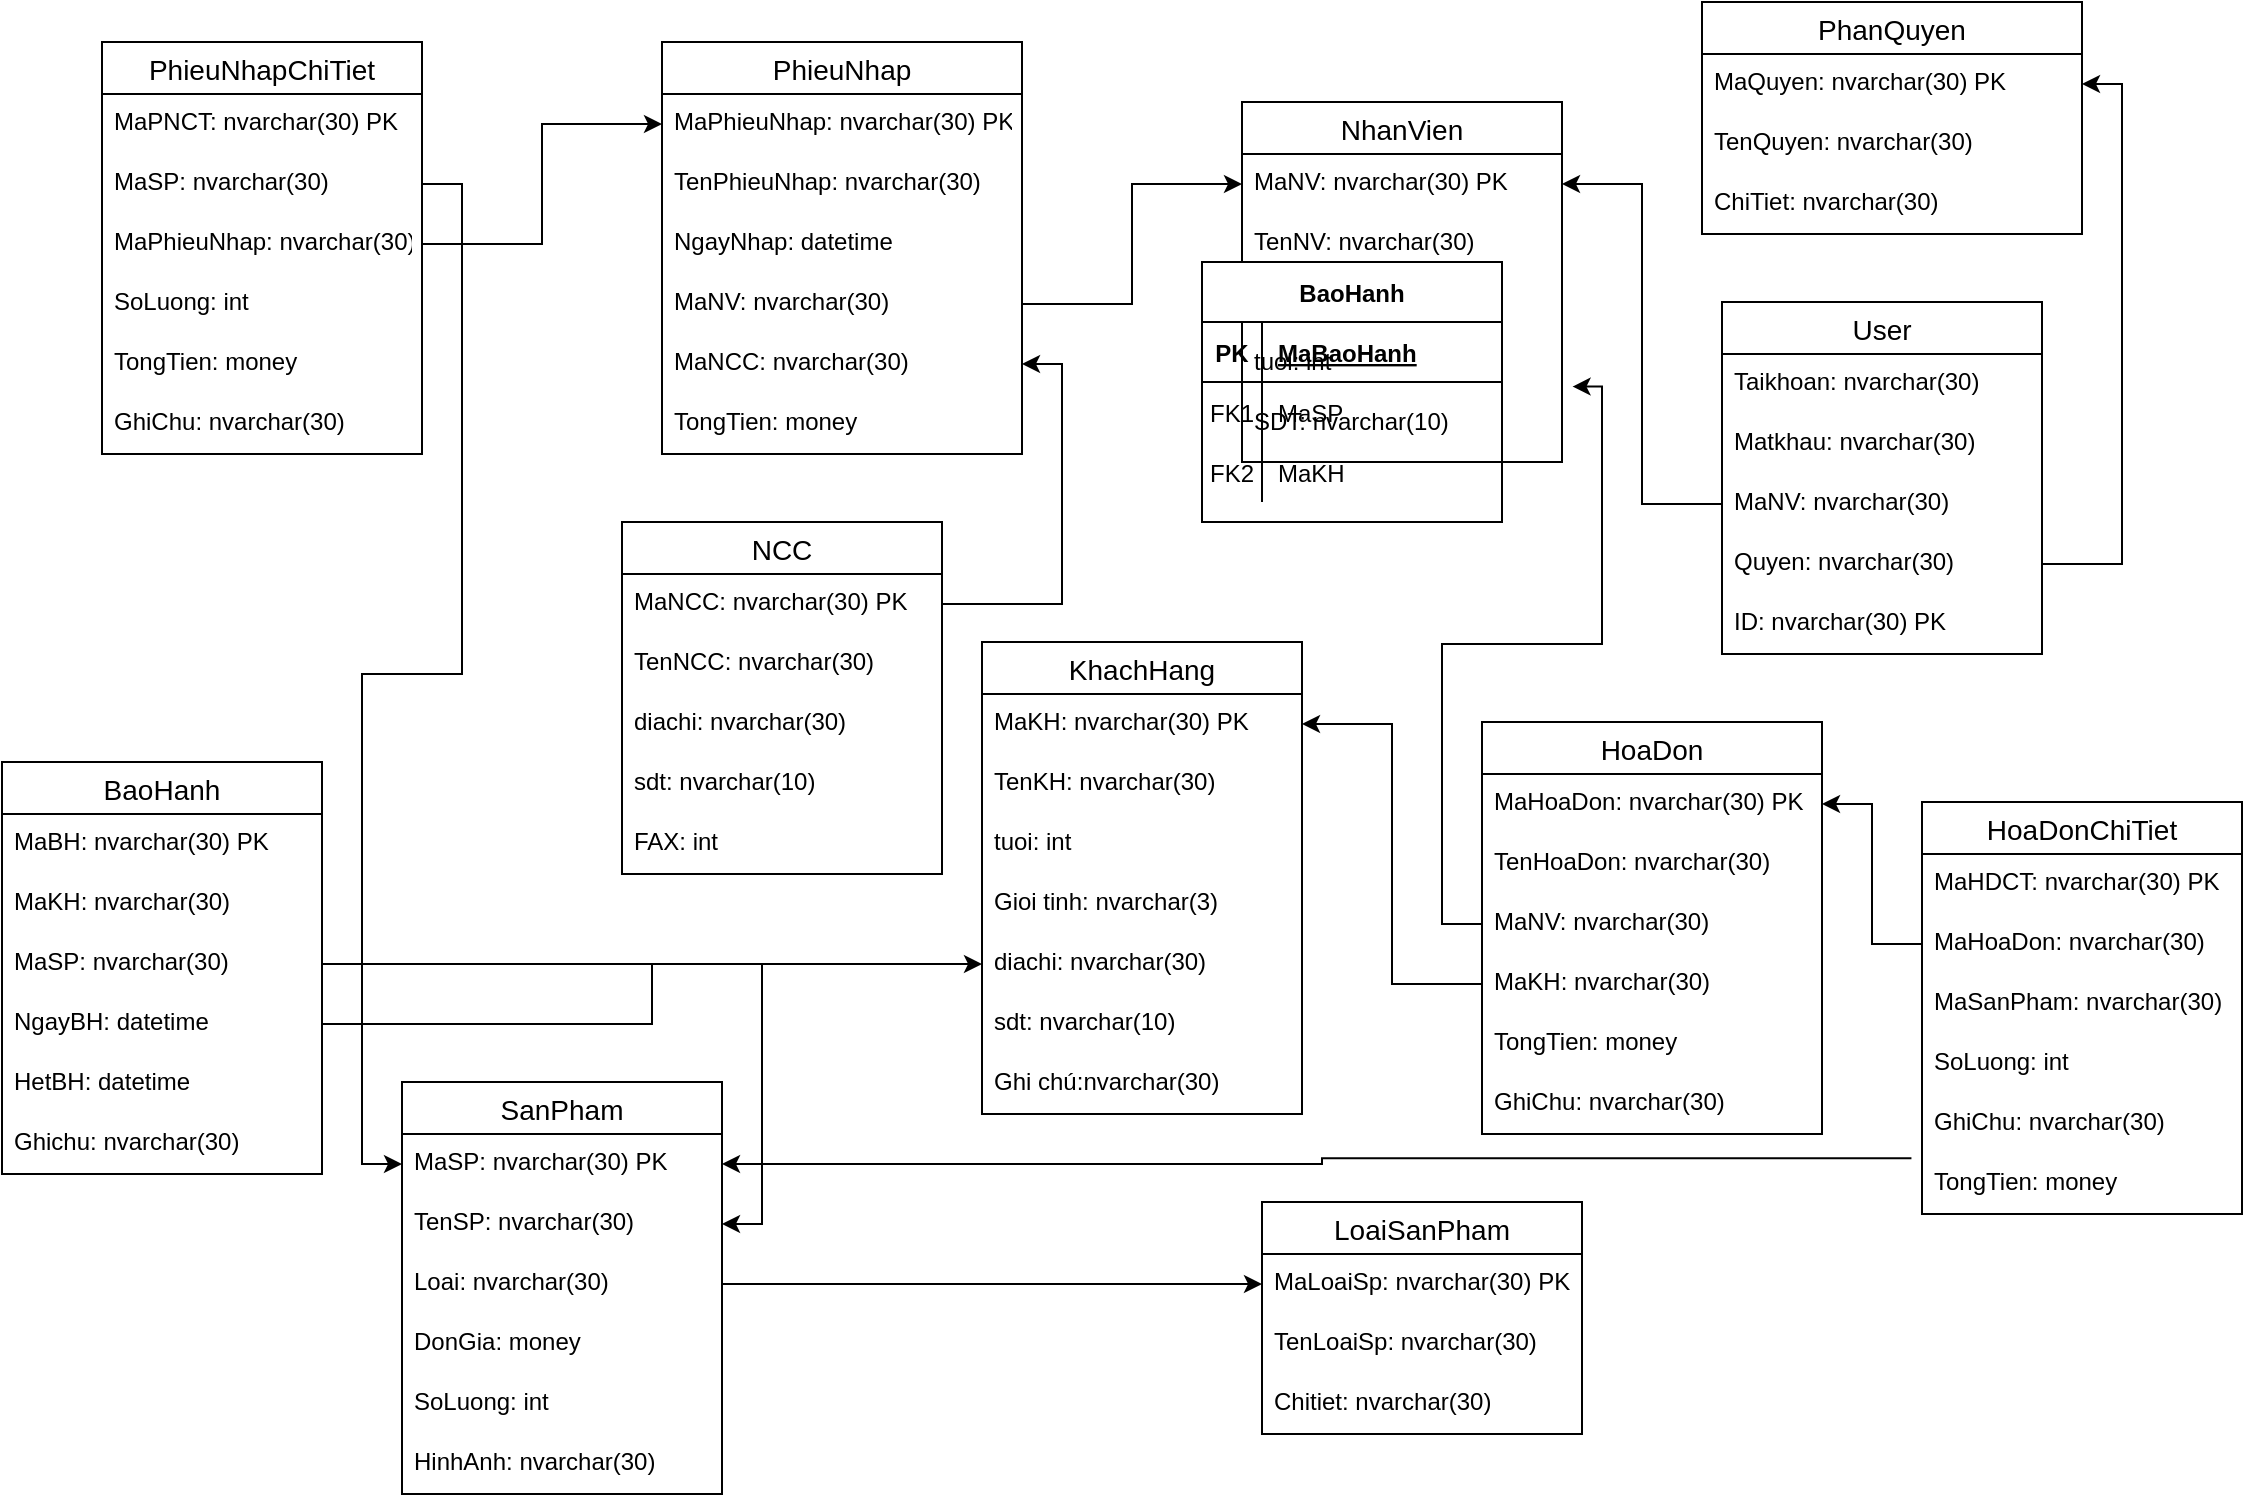 <mxfile version="13.7.7" type="github">
  <diagram id="R2lEEEUBdFMjLlhIrx00" name="Page-1">
    <mxGraphModel dx="1303" dy="728" grid="1" gridSize="10" guides="1" tooltips="1" connect="1" arrows="1" fold="1" page="1" pageScale="1" pageWidth="1169" pageHeight="1654" math="0" shadow="0" extFonts="Permanent Marker^https://fonts.googleapis.com/css?family=Permanent+Marker">
      <root>
        <mxCell id="0" />
        <mxCell id="1" parent="0" />
        <mxCell id="YLLZA9CyrhAG9IfyDsuY-86" style="edgeStyle=orthogonalEdgeStyle;rounded=0;orthogonalLoop=1;jettySize=auto;html=1;entryX=1;entryY=0.5;entryDx=0;entryDy=0;" edge="1" parent="1" source="YLLZA9CyrhAG9IfyDsuY-12" target="YLLZA9CyrhAG9IfyDsuY-4">
          <mxGeometry relative="1" as="geometry" />
        </mxCell>
        <mxCell id="YLLZA9CyrhAG9IfyDsuY-87" style="edgeStyle=orthogonalEdgeStyle;rounded=0;orthogonalLoop=1;jettySize=auto;html=1;entryX=1;entryY=0.5;entryDx=0;entryDy=0;" edge="1" parent="1" source="YLLZA9CyrhAG9IfyDsuY-19" target="YLLZA9CyrhAG9IfyDsuY-15">
          <mxGeometry relative="1" as="geometry" />
        </mxCell>
        <mxCell id="YLLZA9CyrhAG9IfyDsuY-88" style="edgeStyle=orthogonalEdgeStyle;rounded=0;orthogonalLoop=1;jettySize=auto;html=1;entryX=0;entryY=0.5;entryDx=0;entryDy=0;" edge="1" parent="1" source="YLLZA9CyrhAG9IfyDsuY-24" target="YLLZA9CyrhAG9IfyDsuY-4">
          <mxGeometry relative="1" as="geometry" />
        </mxCell>
        <mxCell id="YLLZA9CyrhAG9IfyDsuY-89" style="edgeStyle=orthogonalEdgeStyle;rounded=0;orthogonalLoop=1;jettySize=auto;html=1;entryX=1;entryY=0.5;entryDx=0;entryDy=0;" edge="1" parent="1" source="YLLZA9CyrhAG9IfyDsuY-30" target="YLLZA9CyrhAG9IfyDsuY-28">
          <mxGeometry relative="1" as="geometry" />
        </mxCell>
        <mxCell id="YLLZA9CyrhAG9IfyDsuY-20" value="PhieuNhap" style="swimlane;fontStyle=0;childLayout=stackLayout;horizontal=1;startSize=26;horizontalStack=0;resizeParent=1;resizeParentMax=0;resizeLast=0;collapsible=1;marginBottom=0;align=center;fontSize=14;" vertex="1" parent="1">
          <mxGeometry x="340" y="620" width="180" height="206" as="geometry" />
        </mxCell>
        <mxCell id="YLLZA9CyrhAG9IfyDsuY-21" value="MaPhieuNhap: nvarchar(30) PK" style="text;strokeColor=none;fillColor=none;spacingLeft=4;spacingRight=4;overflow=hidden;rotatable=0;points=[[0,0.5],[1,0.5]];portConstraint=eastwest;fontSize=12;" vertex="1" parent="YLLZA9CyrhAG9IfyDsuY-20">
          <mxGeometry y="26" width="180" height="30" as="geometry" />
        </mxCell>
        <mxCell id="YLLZA9CyrhAG9IfyDsuY-22" value="TenPhieuNhap: nvarchar(30)" style="text;strokeColor=none;fillColor=none;spacingLeft=4;spacingRight=4;overflow=hidden;rotatable=0;points=[[0,0.5],[1,0.5]];portConstraint=eastwest;fontSize=12;" vertex="1" parent="YLLZA9CyrhAG9IfyDsuY-20">
          <mxGeometry y="56" width="180" height="30" as="geometry" />
        </mxCell>
        <mxCell id="YLLZA9CyrhAG9IfyDsuY-23" value="NgayNhap: datetime" style="text;strokeColor=none;fillColor=none;spacingLeft=4;spacingRight=4;overflow=hidden;rotatable=0;points=[[0,0.5],[1,0.5]];portConstraint=eastwest;fontSize=12;" vertex="1" parent="YLLZA9CyrhAG9IfyDsuY-20">
          <mxGeometry y="86" width="180" height="30" as="geometry" />
        </mxCell>
        <mxCell id="YLLZA9CyrhAG9IfyDsuY-24" value="MaNV: nvarchar(30)" style="text;strokeColor=none;fillColor=none;spacingLeft=4;spacingRight=4;overflow=hidden;rotatable=0;points=[[0,0.5],[1,0.5]];portConstraint=eastwest;fontSize=12;" vertex="1" parent="YLLZA9CyrhAG9IfyDsuY-20">
          <mxGeometry y="116" width="180" height="30" as="geometry" />
        </mxCell>
        <mxCell id="YLLZA9CyrhAG9IfyDsuY-28" value="MaNCC: nvarchar(30)" style="text;strokeColor=none;fillColor=none;spacingLeft=4;spacingRight=4;overflow=hidden;rotatable=0;points=[[0,0.5],[1,0.5]];portConstraint=eastwest;fontSize=12;" vertex="1" parent="YLLZA9CyrhAG9IfyDsuY-20">
          <mxGeometry y="146" width="180" height="30" as="geometry" />
        </mxCell>
        <mxCell id="YLLZA9CyrhAG9IfyDsuY-39" value="TongTien: money" style="text;strokeColor=none;fillColor=none;spacingLeft=4;spacingRight=4;overflow=hidden;rotatable=0;points=[[0,0.5],[1,0.5]];portConstraint=eastwest;fontSize=12;" vertex="1" parent="YLLZA9CyrhAG9IfyDsuY-20">
          <mxGeometry y="176" width="180" height="30" as="geometry" />
        </mxCell>
        <mxCell id="YLLZA9CyrhAG9IfyDsuY-3" value="NhanVien" style="swimlane;fontStyle=0;childLayout=stackLayout;horizontal=1;startSize=26;horizontalStack=0;resizeParent=1;resizeParentMax=0;resizeLast=0;collapsible=1;marginBottom=0;align=center;fontSize=14;" vertex="1" parent="1">
          <mxGeometry x="630" y="650" width="160" height="180" as="geometry" />
        </mxCell>
        <mxCell id="YLLZA9CyrhAG9IfyDsuY-4" value="MaNV: nvarchar(30) PK" style="text;strokeColor=none;fillColor=none;spacingLeft=4;spacingRight=4;overflow=hidden;rotatable=0;points=[[0,0.5],[1,0.5]];portConstraint=eastwest;fontSize=12;" vertex="1" parent="YLLZA9CyrhAG9IfyDsuY-3">
          <mxGeometry y="26" width="160" height="30" as="geometry" />
        </mxCell>
        <mxCell id="YLLZA9CyrhAG9IfyDsuY-5" value="TenNV: nvarchar(30)" style="text;strokeColor=none;fillColor=none;spacingLeft=4;spacingRight=4;overflow=hidden;rotatable=0;points=[[0,0.5],[1,0.5]];portConstraint=eastwest;fontSize=12;" vertex="1" parent="YLLZA9CyrhAG9IfyDsuY-3">
          <mxGeometry y="56" width="160" height="30" as="geometry" />
        </mxCell>
        <mxCell id="YLLZA9CyrhAG9IfyDsuY-7" value="diachi: nvarchar(30)" style="text;strokeColor=none;fillColor=none;spacingLeft=4;spacingRight=4;overflow=hidden;rotatable=0;points=[[0,0.5],[1,0.5]];portConstraint=eastwest;fontSize=12;" vertex="1" parent="YLLZA9CyrhAG9IfyDsuY-3">
          <mxGeometry y="86" width="160" height="30" as="geometry" />
        </mxCell>
        <mxCell id="YLLZA9CyrhAG9IfyDsuY-8" value="tuoi: int" style="text;strokeColor=none;fillColor=none;spacingLeft=4;spacingRight=4;overflow=hidden;rotatable=0;points=[[0,0.5],[1,0.5]];portConstraint=eastwest;fontSize=12;" vertex="1" parent="YLLZA9CyrhAG9IfyDsuY-3">
          <mxGeometry y="116" width="160" height="30" as="geometry" />
        </mxCell>
        <mxCell id="YLLZA9CyrhAG9IfyDsuY-6" value="SDT: nvarchar(10)" style="text;strokeColor=none;fillColor=none;spacingLeft=4;spacingRight=4;overflow=hidden;rotatable=0;points=[[0,0.5],[1,0.5]];portConstraint=eastwest;fontSize=12;" vertex="1" parent="YLLZA9CyrhAG9IfyDsuY-3">
          <mxGeometry y="146" width="160" height="34" as="geometry" />
        </mxCell>
        <mxCell id="YLLZA9CyrhAG9IfyDsuY-9" value="User" style="swimlane;fontStyle=0;childLayout=stackLayout;horizontal=1;startSize=26;horizontalStack=0;resizeParent=1;resizeParentMax=0;resizeLast=0;collapsible=1;marginBottom=0;align=center;fontSize=14;" vertex="1" parent="1">
          <mxGeometry x="870" y="750" width="160" height="176" as="geometry" />
        </mxCell>
        <mxCell id="YLLZA9CyrhAG9IfyDsuY-10" value="Taikhoan: nvarchar(30)" style="text;strokeColor=none;fillColor=none;spacingLeft=4;spacingRight=4;overflow=hidden;rotatable=0;points=[[0,0.5],[1,0.5]];portConstraint=eastwest;fontSize=12;" vertex="1" parent="YLLZA9CyrhAG9IfyDsuY-9">
          <mxGeometry y="26" width="160" height="30" as="geometry" />
        </mxCell>
        <mxCell id="YLLZA9CyrhAG9IfyDsuY-11" value="Matkhau: nvarchar(30)" style="text;strokeColor=none;fillColor=none;spacingLeft=4;spacingRight=4;overflow=hidden;rotatable=0;points=[[0,0.5],[1,0.5]];portConstraint=eastwest;fontSize=12;" vertex="1" parent="YLLZA9CyrhAG9IfyDsuY-9">
          <mxGeometry y="56" width="160" height="30" as="geometry" />
        </mxCell>
        <mxCell id="YLLZA9CyrhAG9IfyDsuY-12" value="MaNV: nvarchar(30)" style="text;strokeColor=none;fillColor=none;spacingLeft=4;spacingRight=4;overflow=hidden;rotatable=0;points=[[0,0.5],[1,0.5]];portConstraint=eastwest;fontSize=12;" vertex="1" parent="YLLZA9CyrhAG9IfyDsuY-9">
          <mxGeometry y="86" width="160" height="30" as="geometry" />
        </mxCell>
        <mxCell id="YLLZA9CyrhAG9IfyDsuY-19" value="Quyen: nvarchar(30)" style="text;strokeColor=none;fillColor=none;spacingLeft=4;spacingRight=4;overflow=hidden;rotatable=0;points=[[0,0.5],[1,0.5]];portConstraint=eastwest;fontSize=12;" vertex="1" parent="YLLZA9CyrhAG9IfyDsuY-9">
          <mxGeometry y="116" width="160" height="30" as="geometry" />
        </mxCell>
        <mxCell id="YLLZA9CyrhAG9IfyDsuY-13" value="ID: nvarchar(30) PK" style="text;strokeColor=none;fillColor=none;spacingLeft=4;spacingRight=4;overflow=hidden;rotatable=0;points=[[0,0.5],[1,0.5]];portConstraint=eastwest;fontSize=12;" vertex="1" parent="YLLZA9CyrhAG9IfyDsuY-9">
          <mxGeometry y="146" width="160" height="30" as="geometry" />
        </mxCell>
        <mxCell id="YLLZA9CyrhAG9IfyDsuY-35" value="PhieuNhapChiTiet" style="swimlane;fontStyle=0;childLayout=stackLayout;horizontal=1;startSize=26;horizontalStack=0;resizeParent=1;resizeParentMax=0;resizeLast=0;collapsible=1;marginBottom=0;align=center;fontSize=14;" vertex="1" parent="1">
          <mxGeometry x="60" y="620" width="160" height="206" as="geometry" />
        </mxCell>
        <mxCell id="YLLZA9CyrhAG9IfyDsuY-36" value="MaPNCT: nvarchar(30) PK" style="text;strokeColor=none;fillColor=none;spacingLeft=4;spacingRight=4;overflow=hidden;rotatable=0;points=[[0,0.5],[1,0.5]];portConstraint=eastwest;fontSize=12;" vertex="1" parent="YLLZA9CyrhAG9IfyDsuY-35">
          <mxGeometry y="26" width="160" height="30" as="geometry" />
        </mxCell>
        <mxCell id="YLLZA9CyrhAG9IfyDsuY-37" value="MaSP: nvarchar(30)" style="text;strokeColor=none;fillColor=none;spacingLeft=4;spacingRight=4;overflow=hidden;rotatable=0;points=[[0,0.5],[1,0.5]];portConstraint=eastwest;fontSize=12;" vertex="1" parent="YLLZA9CyrhAG9IfyDsuY-35">
          <mxGeometry y="56" width="160" height="30" as="geometry" />
        </mxCell>
        <mxCell id="YLLZA9CyrhAG9IfyDsuY-38" value="MaPhieuNhap: nvarchar(30)" style="text;strokeColor=none;fillColor=none;spacingLeft=4;spacingRight=4;overflow=hidden;rotatable=0;points=[[0,0.5],[1,0.5]];portConstraint=eastwest;fontSize=12;" vertex="1" parent="YLLZA9CyrhAG9IfyDsuY-35">
          <mxGeometry y="86" width="160" height="30" as="geometry" />
        </mxCell>
        <mxCell id="YLLZA9CyrhAG9IfyDsuY-40" value="SoLuong: int" style="text;strokeColor=none;fillColor=none;spacingLeft=4;spacingRight=4;overflow=hidden;rotatable=0;points=[[0,0.5],[1,0.5]];portConstraint=eastwest;fontSize=12;" vertex="1" parent="YLLZA9CyrhAG9IfyDsuY-35">
          <mxGeometry y="116" width="160" height="30" as="geometry" />
        </mxCell>
        <mxCell id="YLLZA9CyrhAG9IfyDsuY-41" value="TongTien: money" style="text;strokeColor=none;fillColor=none;spacingLeft=4;spacingRight=4;overflow=hidden;rotatable=0;points=[[0,0.5],[1,0.5]];portConstraint=eastwest;fontSize=12;" vertex="1" parent="YLLZA9CyrhAG9IfyDsuY-35">
          <mxGeometry y="146" width="160" height="30" as="geometry" />
        </mxCell>
        <mxCell id="YLLZA9CyrhAG9IfyDsuY-42" value="GhiChu: nvarchar(30)" style="text;strokeColor=none;fillColor=none;spacingLeft=4;spacingRight=4;overflow=hidden;rotatable=0;points=[[0,0.5],[1,0.5]];portConstraint=eastwest;fontSize=12;" vertex="1" parent="YLLZA9CyrhAG9IfyDsuY-35">
          <mxGeometry y="176" width="160" height="30" as="geometry" />
        </mxCell>
        <mxCell id="YLLZA9CyrhAG9IfyDsuY-98" style="edgeStyle=orthogonalEdgeStyle;rounded=0;orthogonalLoop=1;jettySize=auto;html=1;entryX=0;entryY=0.5;entryDx=0;entryDy=0;" edge="1" parent="1" source="YLLZA9CyrhAG9IfyDsuY-38" target="YLLZA9CyrhAG9IfyDsuY-21">
          <mxGeometry relative="1" as="geometry" />
        </mxCell>
        <mxCell id="YLLZA9CyrhAG9IfyDsuY-99" style="edgeStyle=orthogonalEdgeStyle;rounded=0;orthogonalLoop=1;jettySize=auto;html=1;entryX=0;entryY=0.5;entryDx=0;entryDy=0;" edge="1" parent="1" source="YLLZA9CyrhAG9IfyDsuY-37" target="YLLZA9CyrhAG9IfyDsuY-72">
          <mxGeometry relative="1" as="geometry" />
        </mxCell>
        <mxCell id="YLLZA9CyrhAG9IfyDsuY-101" style="edgeStyle=orthogonalEdgeStyle;rounded=0;orthogonalLoop=1;jettySize=auto;html=1;entryX=0;entryY=0.5;entryDx=0;entryDy=0;" edge="1" parent="1" source="YLLZA9CyrhAG9IfyDsuY-74" target="YLLZA9CyrhAG9IfyDsuY-79">
          <mxGeometry relative="1" as="geometry" />
        </mxCell>
        <mxCell id="YLLZA9CyrhAG9IfyDsuY-71" value="SanPham" style="swimlane;fontStyle=0;childLayout=stackLayout;horizontal=1;startSize=26;horizontalStack=0;resizeParent=1;resizeParentMax=0;resizeLast=0;collapsible=1;marginBottom=0;align=center;fontSize=14;" vertex="1" parent="1">
          <mxGeometry x="210" y="1140" width="160" height="206" as="geometry" />
        </mxCell>
        <mxCell id="YLLZA9CyrhAG9IfyDsuY-72" value="MaSP: nvarchar(30) PK" style="text;strokeColor=none;fillColor=none;spacingLeft=4;spacingRight=4;overflow=hidden;rotatable=0;points=[[0,0.5],[1,0.5]];portConstraint=eastwest;fontSize=12;" vertex="1" parent="YLLZA9CyrhAG9IfyDsuY-71">
          <mxGeometry y="26" width="160" height="30" as="geometry" />
        </mxCell>
        <mxCell id="YLLZA9CyrhAG9IfyDsuY-73" value="TenSP: nvarchar(30)" style="text;strokeColor=none;fillColor=none;spacingLeft=4;spacingRight=4;overflow=hidden;rotatable=0;points=[[0,0.5],[1,0.5]];portConstraint=eastwest;fontSize=12;" vertex="1" parent="YLLZA9CyrhAG9IfyDsuY-71">
          <mxGeometry y="56" width="160" height="30" as="geometry" />
        </mxCell>
        <mxCell id="YLLZA9CyrhAG9IfyDsuY-74" value="Loai: nvarchar(30)" style="text;strokeColor=none;fillColor=none;spacingLeft=4;spacingRight=4;overflow=hidden;rotatable=0;points=[[0,0.5],[1,0.5]];portConstraint=eastwest;fontSize=12;" vertex="1" parent="YLLZA9CyrhAG9IfyDsuY-71">
          <mxGeometry y="86" width="160" height="30" as="geometry" />
        </mxCell>
        <mxCell id="YLLZA9CyrhAG9IfyDsuY-75" value="DonGia: money" style="text;strokeColor=none;fillColor=none;spacingLeft=4;spacingRight=4;overflow=hidden;rotatable=0;points=[[0,0.5],[1,0.5]];portConstraint=eastwest;fontSize=12;" vertex="1" parent="YLLZA9CyrhAG9IfyDsuY-71">
          <mxGeometry y="116" width="160" height="30" as="geometry" />
        </mxCell>
        <mxCell id="YLLZA9CyrhAG9IfyDsuY-77" value="SoLuong: int" style="text;strokeColor=none;fillColor=none;spacingLeft=4;spacingRight=4;overflow=hidden;rotatable=0;points=[[0,0.5],[1,0.5]];portConstraint=eastwest;fontSize=12;" vertex="1" parent="YLLZA9CyrhAG9IfyDsuY-71">
          <mxGeometry y="146" width="160" height="30" as="geometry" />
        </mxCell>
        <mxCell id="YLLZA9CyrhAG9IfyDsuY-76" value="HinhAnh: nvarchar(30)" style="text;strokeColor=none;fillColor=none;spacingLeft=4;spacingRight=4;overflow=hidden;rotatable=0;points=[[0,0.5],[1,0.5]];portConstraint=eastwest;fontSize=12;" vertex="1" parent="YLLZA9CyrhAG9IfyDsuY-71">
          <mxGeometry y="176" width="160" height="30" as="geometry" />
        </mxCell>
        <mxCell id="YLLZA9CyrhAG9IfyDsuY-43" value="HoaDon" style="swimlane;fontStyle=0;childLayout=stackLayout;horizontal=1;startSize=26;horizontalStack=0;resizeParent=1;resizeParentMax=0;resizeLast=0;collapsible=1;marginBottom=0;align=center;fontSize=14;" vertex="1" parent="1">
          <mxGeometry x="750" y="960" width="170" height="206" as="geometry" />
        </mxCell>
        <mxCell id="YLLZA9CyrhAG9IfyDsuY-44" value="MaHoaDon: nvarchar(30) PK" style="text;strokeColor=none;fillColor=none;spacingLeft=4;spacingRight=4;overflow=hidden;rotatable=0;points=[[0,0.5],[1,0.5]];portConstraint=eastwest;fontSize=12;" vertex="1" parent="YLLZA9CyrhAG9IfyDsuY-43">
          <mxGeometry y="26" width="170" height="30" as="geometry" />
        </mxCell>
        <mxCell id="YLLZA9CyrhAG9IfyDsuY-45" value="TenHoaDon: nvarchar(30)" style="text;strokeColor=none;fillColor=none;spacingLeft=4;spacingRight=4;overflow=hidden;rotatable=0;points=[[0,0.5],[1,0.5]];portConstraint=eastwest;fontSize=12;" vertex="1" parent="YLLZA9CyrhAG9IfyDsuY-43">
          <mxGeometry y="56" width="170" height="30" as="geometry" />
        </mxCell>
        <mxCell id="YLLZA9CyrhAG9IfyDsuY-46" value="MaNV: nvarchar(30)" style="text;strokeColor=none;fillColor=none;spacingLeft=4;spacingRight=4;overflow=hidden;rotatable=0;points=[[0,0.5],[1,0.5]];portConstraint=eastwest;fontSize=12;" vertex="1" parent="YLLZA9CyrhAG9IfyDsuY-43">
          <mxGeometry y="86" width="170" height="30" as="geometry" />
        </mxCell>
        <mxCell id="YLLZA9CyrhAG9IfyDsuY-60" value="MaKH: nvarchar(30)" style="text;strokeColor=none;fillColor=none;spacingLeft=4;spacingRight=4;overflow=hidden;rotatable=0;points=[[0,0.5],[1,0.5]];portConstraint=eastwest;fontSize=12;" vertex="1" parent="YLLZA9CyrhAG9IfyDsuY-43">
          <mxGeometry y="116" width="170" height="30" as="geometry" />
        </mxCell>
        <mxCell id="YLLZA9CyrhAG9IfyDsuY-62" value="TongTien: money" style="text;strokeColor=none;fillColor=none;spacingLeft=4;spacingRight=4;overflow=hidden;rotatable=0;points=[[0,0.5],[1,0.5]];portConstraint=eastwest;fontSize=12;" vertex="1" parent="YLLZA9CyrhAG9IfyDsuY-43">
          <mxGeometry y="146" width="170" height="30" as="geometry" />
        </mxCell>
        <mxCell id="YLLZA9CyrhAG9IfyDsuY-63" value="GhiChu: nvarchar(30)" style="text;strokeColor=none;fillColor=none;spacingLeft=4;spacingRight=4;overflow=hidden;rotatable=0;points=[[0,0.5],[1,0.5]];portConstraint=eastwest;fontSize=12;" vertex="1" parent="YLLZA9CyrhAG9IfyDsuY-43">
          <mxGeometry y="176" width="170" height="30" as="geometry" />
        </mxCell>
        <mxCell id="YLLZA9CyrhAG9IfyDsuY-110" style="edgeStyle=orthogonalEdgeStyle;rounded=0;orthogonalLoop=1;jettySize=auto;html=1;entryX=1;entryY=0.5;entryDx=0;entryDy=0;exitX=-0.033;exitY=0.07;exitDx=0;exitDy=0;exitPerimeter=0;" edge="1" parent="1" source="YLLZA9CyrhAG9IfyDsuY-69" target="YLLZA9CyrhAG9IfyDsuY-72">
          <mxGeometry relative="1" as="geometry" />
        </mxCell>
        <mxCell id="YLLZA9CyrhAG9IfyDsuY-111" style="edgeStyle=orthogonalEdgeStyle;rounded=0;orthogonalLoop=1;jettySize=auto;html=1;entryX=1;entryY=0.5;entryDx=0;entryDy=0;" edge="1" parent="1" source="YLLZA9CyrhAG9IfyDsuY-66" target="YLLZA9CyrhAG9IfyDsuY-44">
          <mxGeometry relative="1" as="geometry" />
        </mxCell>
        <mxCell id="YLLZA9CyrhAG9IfyDsuY-113" style="edgeStyle=orthogonalEdgeStyle;rounded=0;orthogonalLoop=1;jettySize=auto;html=1;entryX=1.033;entryY=0.876;entryDx=0;entryDy=0;entryPerimeter=0;" edge="1" parent="1" source="YLLZA9CyrhAG9IfyDsuY-46" target="YLLZA9CyrhAG9IfyDsuY-8">
          <mxGeometry relative="1" as="geometry" />
        </mxCell>
        <mxCell id="YLLZA9CyrhAG9IfyDsuY-132" style="edgeStyle=orthogonalEdgeStyle;rounded=0;orthogonalLoop=1;jettySize=auto;html=1;entryX=1;entryY=0.5;entryDx=0;entryDy=0;" edge="1" parent="1" source="YLLZA9CyrhAG9IfyDsuY-60" target="YLLZA9CyrhAG9IfyDsuY-116">
          <mxGeometry relative="1" as="geometry" />
        </mxCell>
        <mxCell id="YLLZA9CyrhAG9IfyDsuY-29" value="NCC" style="swimlane;fontStyle=0;childLayout=stackLayout;horizontal=1;startSize=26;horizontalStack=0;resizeParent=1;resizeParentMax=0;resizeLast=0;collapsible=1;marginBottom=0;align=center;fontSize=14;" vertex="1" parent="1">
          <mxGeometry x="320" y="860" width="160" height="176" as="geometry" />
        </mxCell>
        <mxCell id="YLLZA9CyrhAG9IfyDsuY-30" value="MaNCC: nvarchar(30) PK" style="text;strokeColor=none;fillColor=none;spacingLeft=4;spacingRight=4;overflow=hidden;rotatable=0;points=[[0,0.5],[1,0.5]];portConstraint=eastwest;fontSize=12;" vertex="1" parent="YLLZA9CyrhAG9IfyDsuY-29">
          <mxGeometry y="26" width="160" height="30" as="geometry" />
        </mxCell>
        <mxCell id="YLLZA9CyrhAG9IfyDsuY-31" value="TenNCC: nvarchar(30)" style="text;strokeColor=none;fillColor=none;spacingLeft=4;spacingRight=4;overflow=hidden;rotatable=0;points=[[0,0.5],[1,0.5]];portConstraint=eastwest;fontSize=12;" vertex="1" parent="YLLZA9CyrhAG9IfyDsuY-29">
          <mxGeometry y="56" width="160" height="30" as="geometry" />
        </mxCell>
        <mxCell id="YLLZA9CyrhAG9IfyDsuY-32" value="diachi: nvarchar(30)" style="text;strokeColor=none;fillColor=none;spacingLeft=4;spacingRight=4;overflow=hidden;rotatable=0;points=[[0,0.5],[1,0.5]];portConstraint=eastwest;fontSize=12;" vertex="1" parent="YLLZA9CyrhAG9IfyDsuY-29">
          <mxGeometry y="86" width="160" height="30" as="geometry" />
        </mxCell>
        <mxCell id="YLLZA9CyrhAG9IfyDsuY-33" value="sdt: nvarchar(10)" style="text;strokeColor=none;fillColor=none;spacingLeft=4;spacingRight=4;overflow=hidden;rotatable=0;points=[[0,0.5],[1,0.5]];portConstraint=eastwest;fontSize=12;" vertex="1" parent="YLLZA9CyrhAG9IfyDsuY-29">
          <mxGeometry y="116" width="160" height="30" as="geometry" />
        </mxCell>
        <mxCell id="YLLZA9CyrhAG9IfyDsuY-34" value="FAX: int" style="text;strokeColor=none;fillColor=none;spacingLeft=4;spacingRight=4;overflow=hidden;rotatable=0;points=[[0,0.5],[1,0.5]];portConstraint=eastwest;fontSize=12;" vertex="1" parent="YLLZA9CyrhAG9IfyDsuY-29">
          <mxGeometry y="146" width="160" height="30" as="geometry" />
        </mxCell>
        <mxCell id="nVM3Nf8640uY4-CQAbni-13" style="edgeStyle=orthogonalEdgeStyle;rounded=0;orthogonalLoop=1;jettySize=auto;html=1;entryX=0.5;entryY=0;entryDx=0;entryDy=0;exitX=1;exitY=0.5;exitDx=0;exitDy=0;" edge="1" parent="1" source="XAEyPwpKt_tQeQl33N0e-190" target="XAEyPwpKt_tQeQl33N0e-104">
          <mxGeometry relative="1" as="geometry">
            <mxPoint x="870" y="600" as="sourcePoint" />
          </mxGeometry>
        </mxCell>
        <mxCell id="YLLZA9CyrhAG9IfyDsuY-64" value="HoaDonChiTiet" style="swimlane;fontStyle=0;childLayout=stackLayout;horizontal=1;startSize=26;horizontalStack=0;resizeParent=1;resizeParentMax=0;resizeLast=0;collapsible=1;marginBottom=0;align=center;fontSize=14;" vertex="1" parent="1">
          <mxGeometry x="970" y="1000" width="160" height="206" as="geometry" />
        </mxCell>
        <mxCell id="YLLZA9CyrhAG9IfyDsuY-65" value="MaHDCT: nvarchar(30) PK" style="text;strokeColor=none;fillColor=none;spacingLeft=4;spacingRight=4;overflow=hidden;rotatable=0;points=[[0,0.5],[1,0.5]];portConstraint=eastwest;fontSize=12;" vertex="1" parent="YLLZA9CyrhAG9IfyDsuY-64">
          <mxGeometry y="26" width="160" height="30" as="geometry" />
        </mxCell>
        <mxCell id="YLLZA9CyrhAG9IfyDsuY-66" value="MaHoaDon: nvarchar(30)" style="text;strokeColor=none;fillColor=none;spacingLeft=4;spacingRight=4;overflow=hidden;rotatable=0;points=[[0,0.5],[1,0.5]];portConstraint=eastwest;fontSize=12;" vertex="1" parent="YLLZA9CyrhAG9IfyDsuY-64">
          <mxGeometry y="56" width="160" height="30" as="geometry" />
        </mxCell>
        <mxCell id="YLLZA9CyrhAG9IfyDsuY-67" value="MaSanPham: nvarchar(30)" style="text;strokeColor=none;fillColor=none;spacingLeft=4;spacingRight=4;overflow=hidden;rotatable=0;points=[[0,0.5],[1,0.5]];portConstraint=eastwest;fontSize=12;" vertex="1" parent="YLLZA9CyrhAG9IfyDsuY-64">
          <mxGeometry y="86" width="160" height="30" as="geometry" />
        </mxCell>
        <mxCell id="YLLZA9CyrhAG9IfyDsuY-68" value="SoLuong: int" style="text;strokeColor=none;fillColor=none;spacingLeft=4;spacingRight=4;overflow=hidden;rotatable=0;points=[[0,0.5],[1,0.5]];portConstraint=eastwest;fontSize=12;" vertex="1" parent="YLLZA9CyrhAG9IfyDsuY-64">
          <mxGeometry y="116" width="160" height="30" as="geometry" />
        </mxCell>
        <mxCell id="YLLZA9CyrhAG9IfyDsuY-70" value="GhiChu: nvarchar(30)" style="text;strokeColor=none;fillColor=none;spacingLeft=4;spacingRight=4;overflow=hidden;rotatable=0;points=[[0,0.5],[1,0.5]];portConstraint=eastwest;fontSize=12;" vertex="1" parent="YLLZA9CyrhAG9IfyDsuY-64">
          <mxGeometry y="146" width="160" height="30" as="geometry" />
        </mxCell>
        <mxCell id="YLLZA9CyrhAG9IfyDsuY-69" value="TongTien: money" style="text;strokeColor=none;fillColor=none;spacingLeft=4;spacingRight=4;overflow=hidden;rotatable=0;points=[[0,0.5],[1,0.5]];portConstraint=eastwest;fontSize=12;" vertex="1" parent="YLLZA9CyrhAG9IfyDsuY-64">
          <mxGeometry y="176" width="160" height="30" as="geometry" />
        </mxCell>
        <mxCell id="YLLZA9CyrhAG9IfyDsuY-78" value="LoaiSanPham" style="swimlane;fontStyle=0;childLayout=stackLayout;horizontal=1;startSize=26;horizontalStack=0;resizeParent=1;resizeParentMax=0;resizeLast=0;collapsible=1;marginBottom=0;align=center;fontSize=14;" vertex="1" parent="1">
          <mxGeometry x="640" y="1200" width="160" height="116" as="geometry" />
        </mxCell>
        <mxCell id="YLLZA9CyrhAG9IfyDsuY-79" value="MaLoaiSp: nvarchar(30) PK" style="text;strokeColor=none;fillColor=none;spacingLeft=4;spacingRight=4;overflow=hidden;rotatable=0;points=[[0,0.5],[1,0.5]];portConstraint=eastwest;fontSize=12;" vertex="1" parent="YLLZA9CyrhAG9IfyDsuY-78">
          <mxGeometry y="26" width="160" height="30" as="geometry" />
        </mxCell>
        <mxCell id="YLLZA9CyrhAG9IfyDsuY-80" value="TenLoaiSp: nvarchar(30)" style="text;strokeColor=none;fillColor=none;spacingLeft=4;spacingRight=4;overflow=hidden;rotatable=0;points=[[0,0.5],[1,0.5]];portConstraint=eastwest;fontSize=12;" vertex="1" parent="YLLZA9CyrhAG9IfyDsuY-78">
          <mxGeometry y="56" width="160" height="30" as="geometry" />
        </mxCell>
        <mxCell id="YLLZA9CyrhAG9IfyDsuY-81" value="Chitiet: nvarchar(30)" style="text;strokeColor=none;fillColor=none;spacingLeft=4;spacingRight=4;overflow=hidden;rotatable=0;points=[[0,0.5],[1,0.5]];portConstraint=eastwest;fontSize=12;" vertex="1" parent="YLLZA9CyrhAG9IfyDsuY-78">
          <mxGeometry y="86" width="160" height="30" as="geometry" />
        </mxCell>
        <mxCell id="YLLZA9CyrhAG9IfyDsuY-14" value="PhanQuyen" style="swimlane;fontStyle=0;childLayout=stackLayout;horizontal=1;startSize=26;horizontalStack=0;resizeParent=1;resizeParentMax=0;resizeLast=0;collapsible=1;marginBottom=0;align=center;fontSize=14;" vertex="1" parent="1">
          <mxGeometry x="860" y="600" width="190" height="116" as="geometry" />
        </mxCell>
        <mxCell id="YLLZA9CyrhAG9IfyDsuY-15" value="MaQuyen: nvarchar(30) PK" style="text;strokeColor=none;fillColor=none;spacingLeft=4;spacingRight=4;overflow=hidden;rotatable=0;points=[[0,0.5],[1,0.5]];portConstraint=eastwest;fontSize=12;" vertex="1" parent="YLLZA9CyrhAG9IfyDsuY-14">
          <mxGeometry y="26" width="190" height="30" as="geometry" />
        </mxCell>
        <mxCell id="YLLZA9CyrhAG9IfyDsuY-16" value="TenQuyen: nvarchar(30)" style="text;strokeColor=none;fillColor=none;spacingLeft=4;spacingRight=4;overflow=hidden;rotatable=0;points=[[0,0.5],[1,0.5]];portConstraint=eastwest;fontSize=12;" vertex="1" parent="YLLZA9CyrhAG9IfyDsuY-14">
          <mxGeometry y="56" width="190" height="30" as="geometry" />
        </mxCell>
        <mxCell id="YLLZA9CyrhAG9IfyDsuY-17" value="ChiTiet: nvarchar(30)" style="text;strokeColor=none;fillColor=none;spacingLeft=4;spacingRight=4;overflow=hidden;rotatable=0;points=[[0,0.5],[1,0.5]];portConstraint=eastwest;fontSize=12;" vertex="1" parent="YLLZA9CyrhAG9IfyDsuY-14">
          <mxGeometry y="86" width="190" height="30" as="geometry" />
        </mxCell>
        <mxCell id="YLLZA9CyrhAG9IfyDsuY-115" value="KhachHang" style="swimlane;fontStyle=0;childLayout=stackLayout;horizontal=1;startSize=26;horizontalStack=0;resizeParent=1;resizeParentMax=0;resizeLast=0;collapsible=1;marginBottom=0;align=center;fontSize=14;" vertex="1" parent="1">
          <mxGeometry x="500" y="920" width="160" height="236" as="geometry" />
        </mxCell>
        <mxCell id="YLLZA9CyrhAG9IfyDsuY-116" value="MaKH: nvarchar(30) PK" style="text;strokeColor=none;fillColor=none;spacingLeft=4;spacingRight=4;overflow=hidden;rotatable=0;points=[[0,0.5],[1,0.5]];portConstraint=eastwest;fontSize=12;" vertex="1" parent="YLLZA9CyrhAG9IfyDsuY-115">
          <mxGeometry y="26" width="160" height="30" as="geometry" />
        </mxCell>
        <mxCell id="YLLZA9CyrhAG9IfyDsuY-117" value="TenKH: nvarchar(30)" style="text;strokeColor=none;fillColor=none;spacingLeft=4;spacingRight=4;overflow=hidden;rotatable=0;points=[[0,0.5],[1,0.5]];portConstraint=eastwest;fontSize=12;" vertex="1" parent="YLLZA9CyrhAG9IfyDsuY-115">
          <mxGeometry y="56" width="160" height="30" as="geometry" />
        </mxCell>
        <mxCell id="YLLZA9CyrhAG9IfyDsuY-118" value="tuoi: int" style="text;strokeColor=none;fillColor=none;spacingLeft=4;spacingRight=4;overflow=hidden;rotatable=0;points=[[0,0.5],[1,0.5]];portConstraint=eastwest;fontSize=12;" vertex="1" parent="YLLZA9CyrhAG9IfyDsuY-115">
          <mxGeometry y="86" width="160" height="30" as="geometry" />
        </mxCell>
        <mxCell id="YLLZA9CyrhAG9IfyDsuY-126" value="Gioi tinh: nvarchar(3)" style="text;strokeColor=none;fillColor=none;spacingLeft=4;spacingRight=4;overflow=hidden;rotatable=0;points=[[0,0.5],[1,0.5]];portConstraint=eastwest;fontSize=12;" vertex="1" parent="YLLZA9CyrhAG9IfyDsuY-115">
          <mxGeometry y="116" width="160" height="30" as="geometry" />
        </mxCell>
        <mxCell id="YLLZA9CyrhAG9IfyDsuY-124" value="diachi: nvarchar(30)" style="text;strokeColor=none;fillColor=none;spacingLeft=4;spacingRight=4;overflow=hidden;rotatable=0;points=[[0,0.5],[1,0.5]];portConstraint=eastwest;fontSize=12;" vertex="1" parent="YLLZA9CyrhAG9IfyDsuY-115">
          <mxGeometry y="146" width="160" height="30" as="geometry" />
        </mxCell>
        <mxCell id="YLLZA9CyrhAG9IfyDsuY-125" value="sdt: nvarchar(10)" style="text;strokeColor=none;fillColor=none;spacingLeft=4;spacingRight=4;overflow=hidden;rotatable=0;points=[[0,0.5],[1,0.5]];portConstraint=eastwest;fontSize=12;" vertex="1" parent="YLLZA9CyrhAG9IfyDsuY-115">
          <mxGeometry y="176" width="160" height="30" as="geometry" />
        </mxCell>
        <mxCell id="YLLZA9CyrhAG9IfyDsuY-131" value="Ghi chú:nvarchar(30)" style="text;strokeColor=none;fillColor=none;spacingLeft=4;spacingRight=4;overflow=hidden;rotatable=0;points=[[0,0.5],[1,0.5]];portConstraint=eastwest;fontSize=12;" vertex="1" parent="YLLZA9CyrhAG9IfyDsuY-115">
          <mxGeometry y="206" width="160" height="30" as="geometry" />
        </mxCell>
        <mxCell id="YLLZA9CyrhAG9IfyDsuY-134" value="BaoHanh" style="swimlane;fontStyle=0;childLayout=stackLayout;horizontal=1;startSize=26;horizontalStack=0;resizeParent=1;resizeParentMax=0;resizeLast=0;collapsible=1;marginBottom=0;align=center;fontSize=14;" vertex="1" parent="1">
          <mxGeometry x="10" y="980" width="160" height="206" as="geometry" />
        </mxCell>
        <mxCell id="YLLZA9CyrhAG9IfyDsuY-144" value="MaBH: nvarchar(30) PK" style="text;strokeColor=none;fillColor=none;spacingLeft=4;spacingRight=4;overflow=hidden;rotatable=0;points=[[0,0.5],[1,0.5]];portConstraint=eastwest;fontSize=12;" vertex="1" parent="YLLZA9CyrhAG9IfyDsuY-134">
          <mxGeometry y="26" width="160" height="30" as="geometry" />
        </mxCell>
        <mxCell id="YLLZA9CyrhAG9IfyDsuY-135" value="MaKH: nvarchar(30) " style="text;strokeColor=none;fillColor=none;spacingLeft=4;spacingRight=4;overflow=hidden;rotatable=0;points=[[0,0.5],[1,0.5]];portConstraint=eastwest;fontSize=12;" vertex="1" parent="YLLZA9CyrhAG9IfyDsuY-134">
          <mxGeometry y="56" width="160" height="30" as="geometry" />
        </mxCell>
        <mxCell id="YLLZA9CyrhAG9IfyDsuY-136" value="MaSP: nvarchar(30)" style="text;strokeColor=none;fillColor=none;spacingLeft=4;spacingRight=4;overflow=hidden;rotatable=0;points=[[0,0.5],[1,0.5]];portConstraint=eastwest;fontSize=12;" vertex="1" parent="YLLZA9CyrhAG9IfyDsuY-134">
          <mxGeometry y="86" width="160" height="30" as="geometry" />
        </mxCell>
        <mxCell id="YLLZA9CyrhAG9IfyDsuY-137" value="NgayBH: datetime" style="text;strokeColor=none;fillColor=none;spacingLeft=4;spacingRight=4;overflow=hidden;rotatable=0;points=[[0,0.5],[1,0.5]];portConstraint=eastwest;fontSize=12;" vertex="1" parent="YLLZA9CyrhAG9IfyDsuY-134">
          <mxGeometry y="116" width="160" height="30" as="geometry" />
        </mxCell>
        <mxCell id="YLLZA9CyrhAG9IfyDsuY-138" value="HetBH: datetime" style="text;strokeColor=none;fillColor=none;spacingLeft=4;spacingRight=4;overflow=hidden;rotatable=0;points=[[0,0.5],[1,0.5]];portConstraint=eastwest;fontSize=12;" vertex="1" parent="YLLZA9CyrhAG9IfyDsuY-134">
          <mxGeometry y="146" width="160" height="30" as="geometry" />
        </mxCell>
        <mxCell id="YLLZA9CyrhAG9IfyDsuY-139" value="Ghichu: nvarchar(30)" style="text;strokeColor=none;fillColor=none;spacingLeft=4;spacingRight=4;overflow=hidden;rotatable=0;points=[[0,0.5],[1,0.5]];portConstraint=eastwest;fontSize=12;" vertex="1" parent="YLLZA9CyrhAG9IfyDsuY-134">
          <mxGeometry y="176" width="160" height="30" as="geometry" />
        </mxCell>
        <mxCell id="nVM3Nf8640uY4-CQAbni-12" style="edgeStyle=orthogonalEdgeStyle;rounded=0;orthogonalLoop=1;jettySize=auto;html=1;entryX=0.5;entryY=1;entryDx=0;entryDy=0;" edge="1" parent="1" source="nVM3Nf8640uY4-CQAbni-5" target="XAEyPwpKt_tQeQl33N0e-104">
          <mxGeometry relative="1" as="geometry" />
        </mxCell>
        <mxCell id="YLLZA9CyrhAG9IfyDsuY-140" style="edgeStyle=orthogonalEdgeStyle;rounded=0;orthogonalLoop=1;jettySize=auto;html=1;entryX=1;entryY=0.5;entryDx=0;entryDy=0;" edge="1" parent="1" source="YLLZA9CyrhAG9IfyDsuY-136" target="YLLZA9CyrhAG9IfyDsuY-73">
          <mxGeometry relative="1" as="geometry" />
        </mxCell>
        <mxCell id="YLLZA9CyrhAG9IfyDsuY-142" style="edgeStyle=orthogonalEdgeStyle;rounded=0;orthogonalLoop=1;jettySize=auto;html=1;entryX=0;entryY=0.5;entryDx=0;entryDy=0;" edge="1" parent="1" source="YLLZA9CyrhAG9IfyDsuY-137" target="YLLZA9CyrhAG9IfyDsuY-124">
          <mxGeometry relative="1" as="geometry" />
        </mxCell>
        <mxCell id="nVM3Nf8640uY4-CQAbni-5" value="BaoHanh" style="shape=table;startSize=30;container=1;collapsible=1;childLayout=tableLayout;fixedRows=1;rowLines=0;fontStyle=1;align=center;resizeLast=1;" vertex="1" parent="1">
          <mxGeometry x="610" y="730" width="150" height="130" as="geometry" />
        </mxCell>
        <mxCell id="nVM3Nf8640uY4-CQAbni-6" value="" style="shape=partialRectangle;collapsible=0;dropTarget=0;pointerEvents=0;fillColor=none;top=0;left=0;bottom=1;right=0;points=[[0,0.5],[1,0.5]];portConstraint=eastwest;" vertex="1" parent="nVM3Nf8640uY4-CQAbni-5">
          <mxGeometry y="30" width="150" height="30" as="geometry" />
        </mxCell>
        <mxCell id="nVM3Nf8640uY4-CQAbni-7" value="PK" style="shape=partialRectangle;connectable=0;fillColor=none;top=0;left=0;bottom=0;right=0;fontStyle=1;overflow=hidden;" vertex="1" parent="nVM3Nf8640uY4-CQAbni-6">
          <mxGeometry width="30" height="30" as="geometry" />
        </mxCell>
        <mxCell id="nVM3Nf8640uY4-CQAbni-8" value="MaBaoHanh" style="shape=partialRectangle;connectable=0;fillColor=none;top=0;left=0;bottom=0;right=0;align=left;spacingLeft=6;fontStyle=5;overflow=hidden;" vertex="1" parent="nVM3Nf8640uY4-CQAbni-6">
          <mxGeometry x="30" width="120" height="30" as="geometry" />
        </mxCell>
        <mxCell id="nVM3Nf8640uY4-CQAbni-9" value="" style="shape=partialRectangle;collapsible=0;dropTarget=0;pointerEvents=0;fillColor=none;top=0;left=0;bottom=0;right=0;points=[[0,0.5],[1,0.5]];portConstraint=eastwest;" vertex="1" parent="nVM3Nf8640uY4-CQAbni-5">
          <mxGeometry y="60" width="150" height="30" as="geometry" />
        </mxCell>
        <mxCell id="nVM3Nf8640uY4-CQAbni-10" value="FK1" style="shape=partialRectangle;connectable=0;fillColor=none;top=0;left=0;bottom=0;right=0;editable=1;overflow=hidden;" vertex="1" parent="nVM3Nf8640uY4-CQAbni-9">
          <mxGeometry width="30" height="30" as="geometry" />
        </mxCell>
        <mxCell id="nVM3Nf8640uY4-CQAbni-11" value="MaSP" style="shape=partialRectangle;connectable=0;fillColor=none;top=0;left=0;bottom=0;right=0;align=left;spacingLeft=6;overflow=hidden;" vertex="1" parent="nVM3Nf8640uY4-CQAbni-9">
          <mxGeometry x="30" width="120" height="30" as="geometry" />
        </mxCell>
        <mxCell id="nVM3Nf8640uY4-CQAbni-15" value="" style="shape=partialRectangle;collapsible=0;dropTarget=0;pointerEvents=0;fillColor=none;top=0;left=0;bottom=0;right=0;points=[[0,0.5],[1,0.5]];portConstraint=eastwest;" vertex="1" parent="nVM3Nf8640uY4-CQAbni-5">
          <mxGeometry y="90" width="150" height="30" as="geometry" />
        </mxCell>
        <mxCell id="nVM3Nf8640uY4-CQAbni-16" value="FK2" style="shape=partialRectangle;connectable=0;fillColor=none;top=0;left=0;bottom=0;right=0;fontStyle=0;overflow=hidden;" vertex="1" parent="nVM3Nf8640uY4-CQAbni-15">
          <mxGeometry width="30" height="30" as="geometry" />
        </mxCell>
        <mxCell id="nVM3Nf8640uY4-CQAbni-17" value="MaKH" style="shape=partialRectangle;connectable=0;fillColor=none;top=0;left=0;bottom=0;right=0;align=left;spacingLeft=6;fontStyle=0;overflow=hidden;" vertex="1" parent="nVM3Nf8640uY4-CQAbni-15">
          <mxGeometry x="30" width="120" height="30" as="geometry" />
        </mxCell>
      </root>
    </mxGraphModel>
  </diagram>
</mxfile>
